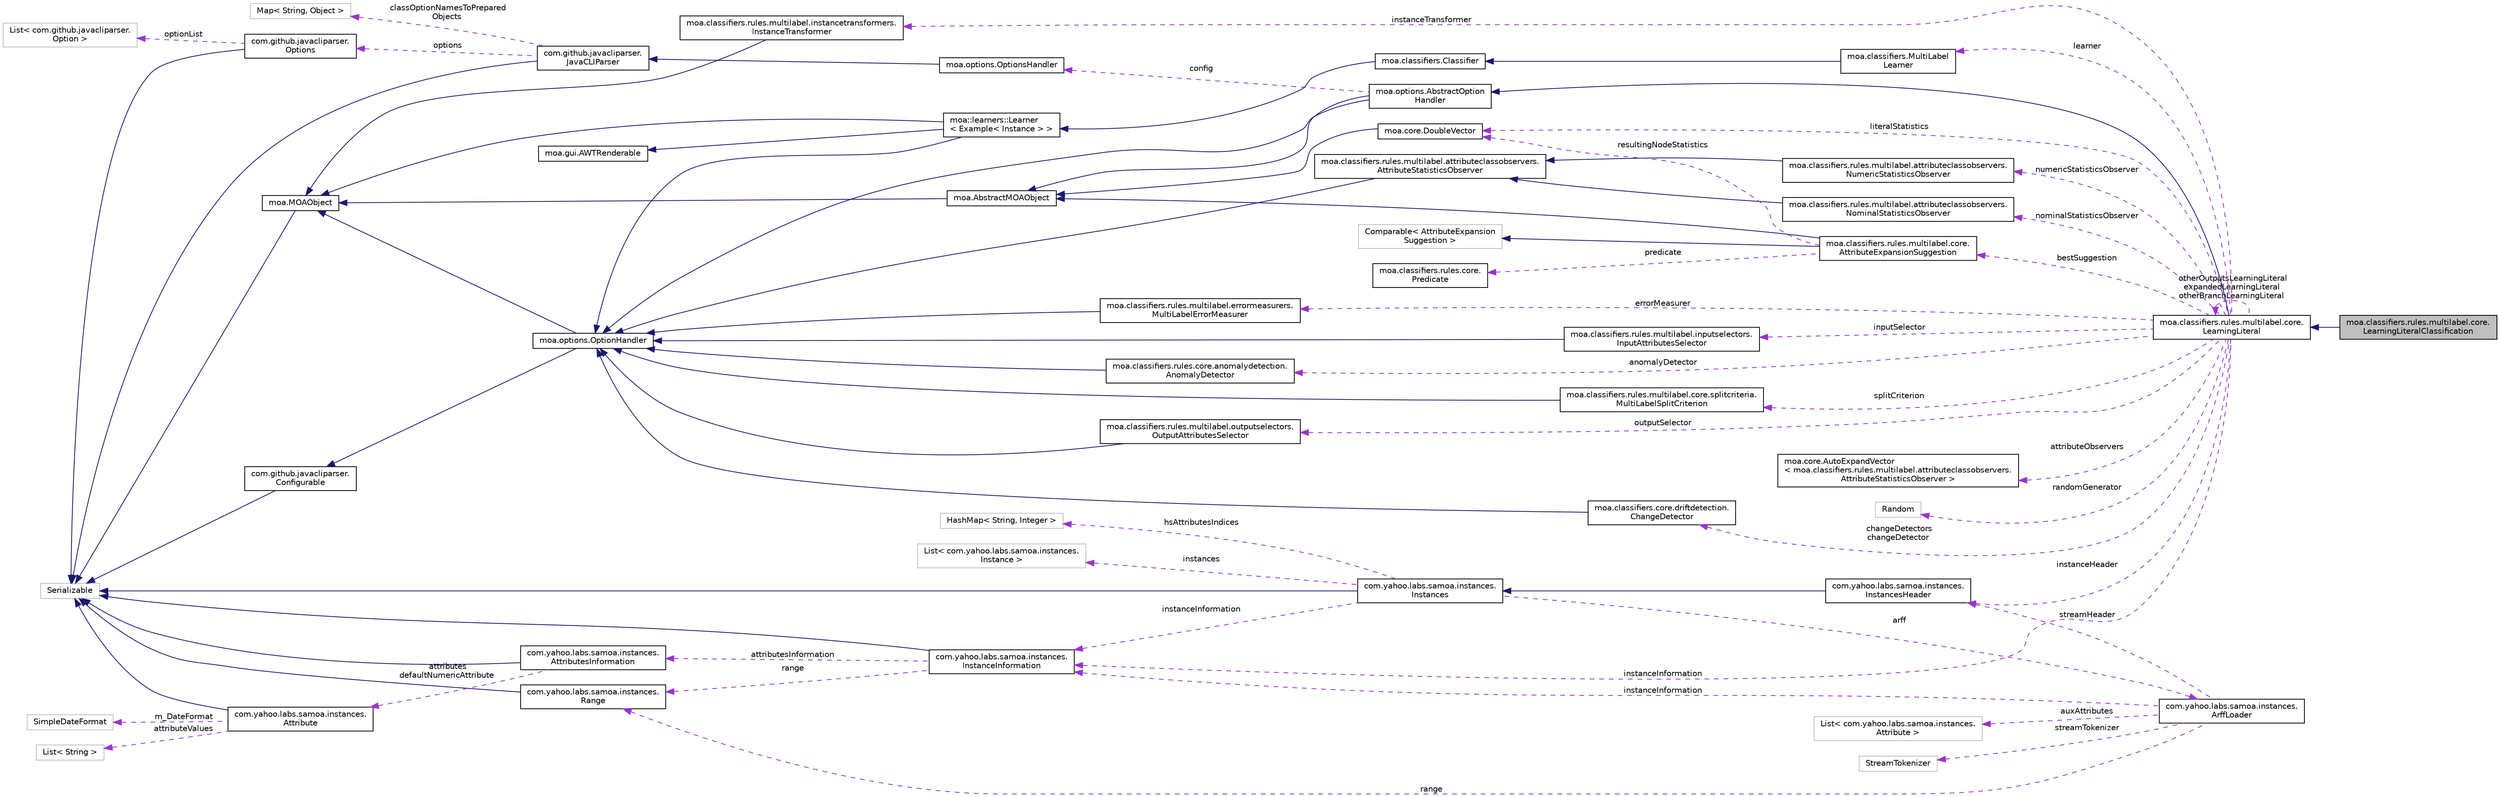 digraph "moa.classifiers.rules.multilabel.core.LearningLiteralClassification"
{
 // LATEX_PDF_SIZE
  edge [fontname="Helvetica",fontsize="10",labelfontname="Helvetica",labelfontsize="10"];
  node [fontname="Helvetica",fontsize="10",shape=record];
  rankdir="LR";
  Node1 [label="moa.classifiers.rules.multilabel.core.\lLearningLiteralClassification",height=0.2,width=0.4,color="black", fillcolor="grey75", style="filled", fontcolor="black",tooltip=" "];
  Node2 -> Node1 [dir="back",color="midnightblue",fontsize="10",style="solid"];
  Node2 [label="moa.classifiers.rules.multilabel.core.\lLearningLiteral",height=0.2,width=0.4,color="black", fillcolor="white", style="filled",URL="$classmoa_1_1classifiers_1_1rules_1_1multilabel_1_1core_1_1_learning_literal.html",tooltip=" "];
  Node3 -> Node2 [dir="back",color="midnightblue",fontsize="10",style="solid"];
  Node3 [label="moa.options.AbstractOption\lHandler",height=0.2,width=0.4,color="black", fillcolor="white", style="filled",URL="$classmoa_1_1options_1_1_abstract_option_handler.html",tooltip=" "];
  Node4 -> Node3 [dir="back",color="midnightblue",fontsize="10",style="solid"];
  Node4 [label="moa.AbstractMOAObject",height=0.2,width=0.4,color="black", fillcolor="white", style="filled",URL="$classmoa_1_1_abstract_m_o_a_object.html",tooltip=" "];
  Node5 -> Node4 [dir="back",color="midnightblue",fontsize="10",style="solid"];
  Node5 [label="moa.MOAObject",height=0.2,width=0.4,color="black", fillcolor="white", style="filled",URL="$interfacemoa_1_1_m_o_a_object.html",tooltip=" "];
  Node6 -> Node5 [dir="back",color="midnightblue",fontsize="10",style="solid"];
  Node6 [label="Serializable",height=0.2,width=0.4,color="grey75", fillcolor="white", style="filled",tooltip=" "];
  Node7 -> Node3 [dir="back",color="midnightblue",fontsize="10",style="solid"];
  Node7 [label="moa.options.OptionHandler",height=0.2,width=0.4,color="black", fillcolor="white", style="filled",URL="$interfacemoa_1_1options_1_1_option_handler.html",tooltip=" "];
  Node5 -> Node7 [dir="back",color="midnightblue",fontsize="10",style="solid"];
  Node8 -> Node7 [dir="back",color="midnightblue",fontsize="10",style="solid"];
  Node8 [label="com.github.javacliparser.\lConfigurable",height=0.2,width=0.4,color="black", fillcolor="white", style="filled",URL="$interfacecom_1_1github_1_1javacliparser_1_1_configurable.html",tooltip=" "];
  Node6 -> Node8 [dir="back",color="midnightblue",fontsize="10",style="solid"];
  Node9 -> Node3 [dir="back",color="darkorchid3",fontsize="10",style="dashed",label=" config" ];
  Node9 [label="moa.options.OptionsHandler",height=0.2,width=0.4,color="black", fillcolor="white", style="filled",URL="$classmoa_1_1options_1_1_options_handler.html",tooltip=" "];
  Node10 -> Node9 [dir="back",color="midnightblue",fontsize="10",style="solid"];
  Node10 [label="com.github.javacliparser.\lJavaCLIParser",height=0.2,width=0.4,color="black", fillcolor="white", style="filled",URL="$classcom_1_1github_1_1javacliparser_1_1_java_c_l_i_parser.html",tooltip=" "];
  Node6 -> Node10 [dir="back",color="midnightblue",fontsize="10",style="solid"];
  Node11 -> Node10 [dir="back",color="darkorchid3",fontsize="10",style="dashed",label=" options" ];
  Node11 [label="com.github.javacliparser.\lOptions",height=0.2,width=0.4,color="black", fillcolor="white", style="filled",URL="$classcom_1_1github_1_1javacliparser_1_1_options.html",tooltip=" "];
  Node6 -> Node11 [dir="back",color="midnightblue",fontsize="10",style="solid"];
  Node12 -> Node11 [dir="back",color="darkorchid3",fontsize="10",style="dashed",label=" optionList" ];
  Node12 [label="List\< com.github.javacliparser.\lOption \>",height=0.2,width=0.4,color="grey75", fillcolor="white", style="filled",tooltip=" "];
  Node13 -> Node10 [dir="back",color="darkorchid3",fontsize="10",style="dashed",label=" classOptionNamesToPrepared\lObjects" ];
  Node13 [label="Map\< String, Object \>",height=0.2,width=0.4,color="grey75", fillcolor="white", style="filled",tooltip=" "];
  Node14 -> Node2 [dir="back",color="darkorchid3",fontsize="10",style="dashed",label=" instanceTransformer" ];
  Node14 [label="moa.classifiers.rules.multilabel.instancetransformers.\lInstanceTransformer",height=0.2,width=0.4,color="black", fillcolor="white", style="filled",URL="$interfacemoa_1_1classifiers_1_1rules_1_1multilabel_1_1instancetransformers_1_1_instance_transformer.html",tooltip=" "];
  Node5 -> Node14 [dir="back",color="midnightblue",fontsize="10",style="solid"];
  Node15 -> Node2 [dir="back",color="darkorchid3",fontsize="10",style="dashed",label=" nominalStatisticsObserver" ];
  Node15 [label="moa.classifiers.rules.multilabel.attributeclassobservers.\lNominalStatisticsObserver",height=0.2,width=0.4,color="black", fillcolor="white", style="filled",URL="$interfacemoa_1_1classifiers_1_1rules_1_1multilabel_1_1attributeclassobservers_1_1_nominal_statistics_observer.html",tooltip=" "];
  Node16 -> Node15 [dir="back",color="midnightblue",fontsize="10",style="solid"];
  Node16 [label="moa.classifiers.rules.multilabel.attributeclassobservers.\lAttributeStatisticsObserver",height=0.2,width=0.4,color="black", fillcolor="white", style="filled",URL="$interfacemoa_1_1classifiers_1_1rules_1_1multilabel_1_1attributeclassobservers_1_1_attribute_statistics_observer.html",tooltip=" "];
  Node7 -> Node16 [dir="back",color="midnightblue",fontsize="10",style="solid"];
  Node17 -> Node2 [dir="back",color="darkorchid3",fontsize="10",style="dashed",label=" errorMeasurer" ];
  Node17 [label="moa.classifiers.rules.multilabel.errormeasurers.\lMultiLabelErrorMeasurer",height=0.2,width=0.4,color="black", fillcolor="white", style="filled",URL="$interfacemoa_1_1classifiers_1_1rules_1_1multilabel_1_1errormeasurers_1_1_multi_label_error_measurer.html",tooltip=" "];
  Node7 -> Node17 [dir="back",color="midnightblue",fontsize="10",style="solid"];
  Node18 -> Node2 [dir="back",color="darkorchid3",fontsize="10",style="dashed",label=" inputSelector" ];
  Node18 [label="moa.classifiers.rules.multilabel.inputselectors.\lInputAttributesSelector",height=0.2,width=0.4,color="black", fillcolor="white", style="filled",URL="$interfacemoa_1_1classifiers_1_1rules_1_1multilabel_1_1inputselectors_1_1_input_attributes_selector.html",tooltip=" "];
  Node7 -> Node18 [dir="back",color="midnightblue",fontsize="10",style="solid"];
  Node2 -> Node2 [dir="back",color="darkorchid3",fontsize="10",style="dashed",label=" otherOutputsLearningLiteral\nexpandedLearningLiteral\notherBranchLearningLiteral" ];
  Node19 -> Node2 [dir="back",color="darkorchid3",fontsize="10",style="dashed",label=" learner" ];
  Node19 [label="moa.classifiers.MultiLabel\lLearner",height=0.2,width=0.4,color="black", fillcolor="white", style="filled",URL="$interfacemoa_1_1classifiers_1_1_multi_label_learner.html",tooltip=" "];
  Node20 -> Node19 [dir="back",color="midnightblue",fontsize="10",style="solid"];
  Node20 [label="moa.classifiers.Classifier",height=0.2,width=0.4,color="black", fillcolor="white", style="filled",URL="$interfacemoa_1_1classifiers_1_1_classifier.html",tooltip=" "];
  Node21 -> Node20 [dir="back",color="midnightblue",fontsize="10",style="solid"];
  Node21 [label="moa::learners::Learner\l\< Example\< Instance \> \>",height=0.2,width=0.4,color="black", fillcolor="white", style="filled",URL="$interfacemoa_1_1learners_1_1_learner.html",tooltip=" "];
  Node5 -> Node21 [dir="back",color="midnightblue",fontsize="10",style="solid"];
  Node7 -> Node21 [dir="back",color="midnightblue",fontsize="10",style="solid"];
  Node22 -> Node21 [dir="back",color="midnightblue",fontsize="10",style="solid"];
  Node22 [label="moa.gui.AWTRenderable",height=0.2,width=0.4,color="black", fillcolor="white", style="filled",URL="$interfacemoa_1_1gui_1_1_a_w_t_renderable.html",tooltip=" "];
  Node23 -> Node2 [dir="back",color="darkorchid3",fontsize="10",style="dashed",label=" attributeObservers" ];
  Node23 [label="moa.core.AutoExpandVector\l\< moa.classifiers.rules.multilabel.attributeclassobservers.\lAttributeStatisticsObserver \>",height=0.2,width=0.4,color="black", fillcolor="white", style="filled",URL="$classmoa_1_1core_1_1_auto_expand_vector.html",tooltip=" "];
  Node24 -> Node2 [dir="back",color="darkorchid3",fontsize="10",style="dashed",label=" anomalyDetector" ];
  Node24 [label="moa.classifiers.rules.core.anomalydetection.\lAnomalyDetector",height=0.2,width=0.4,color="black", fillcolor="white", style="filled",URL="$interfacemoa_1_1classifiers_1_1rules_1_1core_1_1anomalydetection_1_1_anomaly_detector.html",tooltip=" "];
  Node7 -> Node24 [dir="back",color="midnightblue",fontsize="10",style="solid"];
  Node25 -> Node2 [dir="back",color="darkorchid3",fontsize="10",style="dashed",label=" instanceHeader" ];
  Node25 [label="com.yahoo.labs.samoa.instances.\lInstancesHeader",height=0.2,width=0.4,color="black", fillcolor="white", style="filled",URL="$classcom_1_1yahoo_1_1labs_1_1samoa_1_1instances_1_1_instances_header.html",tooltip=" "];
  Node26 -> Node25 [dir="back",color="midnightblue",fontsize="10",style="solid"];
  Node26 [label="com.yahoo.labs.samoa.instances.\lInstances",height=0.2,width=0.4,color="black", fillcolor="white", style="filled",URL="$classcom_1_1yahoo_1_1labs_1_1samoa_1_1instances_1_1_instances.html",tooltip=" "];
  Node6 -> Node26 [dir="back",color="midnightblue",fontsize="10",style="solid"];
  Node27 -> Node26 [dir="back",color="darkorchid3",fontsize="10",style="dashed",label=" arff" ];
  Node27 [label="com.yahoo.labs.samoa.instances.\lArffLoader",height=0.2,width=0.4,color="black", fillcolor="white", style="filled",URL="$classcom_1_1yahoo_1_1labs_1_1samoa_1_1instances_1_1_arff_loader.html",tooltip=" "];
  Node25 -> Node27 [dir="back",color="darkorchid3",fontsize="10",style="dashed",label=" streamHeader" ];
  Node28 -> Node27 [dir="back",color="darkorchid3",fontsize="10",style="dashed",label=" auxAttributes" ];
  Node28 [label="List\< com.yahoo.labs.samoa.instances.\lAttribute \>",height=0.2,width=0.4,color="grey75", fillcolor="white", style="filled",tooltip=" "];
  Node29 -> Node27 [dir="back",color="darkorchid3",fontsize="10",style="dashed",label=" instanceInformation" ];
  Node29 [label="com.yahoo.labs.samoa.instances.\lInstanceInformation",height=0.2,width=0.4,color="black", fillcolor="white", style="filled",URL="$classcom_1_1yahoo_1_1labs_1_1samoa_1_1instances_1_1_instance_information.html",tooltip=" "];
  Node6 -> Node29 [dir="back",color="midnightblue",fontsize="10",style="solid"];
  Node30 -> Node29 [dir="back",color="darkorchid3",fontsize="10",style="dashed",label=" attributesInformation" ];
  Node30 [label="com.yahoo.labs.samoa.instances.\lAttributesInformation",height=0.2,width=0.4,color="black", fillcolor="white", style="filled",URL="$classcom_1_1yahoo_1_1labs_1_1samoa_1_1instances_1_1_attributes_information.html",tooltip=" "];
  Node6 -> Node30 [dir="back",color="midnightblue",fontsize="10",style="solid"];
  Node31 -> Node30 [dir="back",color="darkorchid3",fontsize="10",style="dashed",label=" attributes\ndefaultNumericAttribute" ];
  Node31 [label="com.yahoo.labs.samoa.instances.\lAttribute",height=0.2,width=0.4,color="black", fillcolor="white", style="filled",URL="$classcom_1_1yahoo_1_1labs_1_1samoa_1_1instances_1_1_attribute.html",tooltip=" "];
  Node6 -> Node31 [dir="back",color="midnightblue",fontsize="10",style="solid"];
  Node32 -> Node31 [dir="back",color="darkorchid3",fontsize="10",style="dashed",label=" attributeValues" ];
  Node32 [label="List\< String \>",height=0.2,width=0.4,color="grey75", fillcolor="white", style="filled",tooltip=" "];
  Node33 -> Node31 [dir="back",color="darkorchid3",fontsize="10",style="dashed",label=" m_DateFormat" ];
  Node33 [label="SimpleDateFormat",height=0.2,width=0.4,color="grey75", fillcolor="white", style="filled",tooltip=" "];
  Node34 -> Node29 [dir="back",color="darkorchid3",fontsize="10",style="dashed",label=" range" ];
  Node34 [label="com.yahoo.labs.samoa.instances.\lRange",height=0.2,width=0.4,color="black", fillcolor="white", style="filled",URL="$classcom_1_1yahoo_1_1labs_1_1samoa_1_1instances_1_1_range.html",tooltip=" "];
  Node6 -> Node34 [dir="back",color="midnightblue",fontsize="10",style="solid"];
  Node34 -> Node27 [dir="back",color="darkorchid3",fontsize="10",style="dashed",label=" range" ];
  Node35 -> Node27 [dir="back",color="darkorchid3",fontsize="10",style="dashed",label=" streamTokenizer" ];
  Node35 [label="StreamTokenizer",height=0.2,width=0.4,color="grey75", fillcolor="white", style="filled",tooltip=" "];
  Node36 -> Node26 [dir="back",color="darkorchid3",fontsize="10",style="dashed",label=" instances" ];
  Node36 [label="List\< com.yahoo.labs.samoa.instances.\lInstance \>",height=0.2,width=0.4,color="grey75", fillcolor="white", style="filled",tooltip=" "];
  Node29 -> Node26 [dir="back",color="darkorchid3",fontsize="10",style="dashed",label=" instanceInformation" ];
  Node37 -> Node26 [dir="back",color="darkorchid3",fontsize="10",style="dashed",label=" hsAttributesIndices" ];
  Node37 [label="HashMap\< String, Integer \>",height=0.2,width=0.4,color="grey75", fillcolor="white", style="filled",tooltip=" "];
  Node38 -> Node2 [dir="back",color="darkorchid3",fontsize="10",style="dashed",label=" splitCriterion" ];
  Node38 [label="moa.classifiers.rules.multilabel.core.splitcriteria.\lMultiLabelSplitCriterion",height=0.2,width=0.4,color="black", fillcolor="white", style="filled",URL="$interfacemoa_1_1classifiers_1_1rules_1_1multilabel_1_1core_1_1splitcriteria_1_1_multi_label_split_criterion.html",tooltip=" "];
  Node7 -> Node38 [dir="back",color="midnightblue",fontsize="10",style="solid"];
  Node39 -> Node2 [dir="back",color="darkorchid3",fontsize="10",style="dashed",label=" literalStatistics" ];
  Node39 [label="moa.core.DoubleVector",height=0.2,width=0.4,color="black", fillcolor="white", style="filled",URL="$classmoa_1_1core_1_1_double_vector.html",tooltip=" "];
  Node4 -> Node39 [dir="back",color="midnightblue",fontsize="10",style="solid"];
  Node40 -> Node2 [dir="back",color="darkorchid3",fontsize="10",style="dashed",label=" numericStatisticsObserver" ];
  Node40 [label="moa.classifiers.rules.multilabel.attributeclassobservers.\lNumericStatisticsObserver",height=0.2,width=0.4,color="black", fillcolor="white", style="filled",URL="$interfacemoa_1_1classifiers_1_1rules_1_1multilabel_1_1attributeclassobservers_1_1_numeric_statistics_observer.html",tooltip=" "];
  Node16 -> Node40 [dir="back",color="midnightblue",fontsize="10",style="solid"];
  Node29 -> Node2 [dir="back",color="darkorchid3",fontsize="10",style="dashed",label=" instanceInformation" ];
  Node41 -> Node2 [dir="back",color="darkorchid3",fontsize="10",style="dashed",label=" randomGenerator" ];
  Node41 [label="Random",height=0.2,width=0.4,color="grey75", fillcolor="white", style="filled",tooltip=" "];
  Node42 -> Node2 [dir="back",color="darkorchid3",fontsize="10",style="dashed",label=" outputSelector" ];
  Node42 [label="moa.classifiers.rules.multilabel.outputselectors.\lOutputAttributesSelector",height=0.2,width=0.4,color="black", fillcolor="white", style="filled",URL="$interfacemoa_1_1classifiers_1_1rules_1_1multilabel_1_1outputselectors_1_1_output_attributes_selector.html",tooltip=" "];
  Node7 -> Node42 [dir="back",color="midnightblue",fontsize="10",style="solid"];
  Node43 -> Node2 [dir="back",color="darkorchid3",fontsize="10",style="dashed",label=" changeDetectors\nchangeDetector" ];
  Node43 [label="moa.classifiers.core.driftdetection.\lChangeDetector",height=0.2,width=0.4,color="black", fillcolor="white", style="filled",URL="$interfacemoa_1_1classifiers_1_1core_1_1driftdetection_1_1_change_detector.html",tooltip=" "];
  Node7 -> Node43 [dir="back",color="midnightblue",fontsize="10",style="solid"];
  Node44 -> Node2 [dir="back",color="darkorchid3",fontsize="10",style="dashed",label=" bestSuggestion" ];
  Node44 [label="moa.classifiers.rules.multilabel.core.\lAttributeExpansionSuggestion",height=0.2,width=0.4,color="black", fillcolor="white", style="filled",URL="$classmoa_1_1classifiers_1_1rules_1_1multilabel_1_1core_1_1_attribute_expansion_suggestion.html",tooltip=" "];
  Node4 -> Node44 [dir="back",color="midnightblue",fontsize="10",style="solid"];
  Node45 -> Node44 [dir="back",color="midnightblue",fontsize="10",style="solid"];
  Node45 [label="Comparable\< AttributeExpansion\lSuggestion \>",height=0.2,width=0.4,color="grey75", fillcolor="white", style="filled",tooltip=" "];
  Node46 -> Node44 [dir="back",color="darkorchid3",fontsize="10",style="dashed",label=" predicate" ];
  Node46 [label="moa.classifiers.rules.core.\lPredicate",height=0.2,width=0.4,color="black", fillcolor="white", style="filled",URL="$interfacemoa_1_1classifiers_1_1rules_1_1core_1_1_predicate.html",tooltip=" "];
  Node39 -> Node44 [dir="back",color="darkorchid3",fontsize="10",style="dashed",label=" resultingNodeStatistics" ];
}

